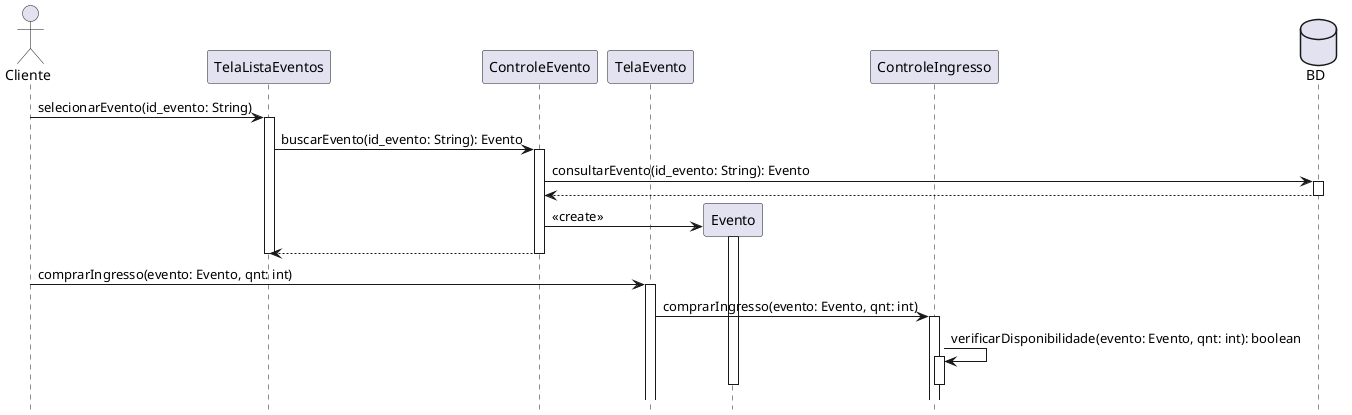 @startuml
hide footbox

actor Cliente as cliente
participant TelaListaEventos as tela_lista_eventos

participant ControleEvento as controle_evento

participant TelaEvento as tela_evento
participant Evento as evento

participant ControleIngresso as controle_ingresso

database BD as bd

cliente -> tela_lista_eventos: selecionarEvento(id_evento: String)
activate tela_lista_eventos

tela_lista_eventos -> controle_evento: buscarEvento(id_evento: String): Evento
activate controle_evento

controle_evento -> bd: consultarEvento(id_evento: String): Evento
activate bd

bd --> controle_evento
deactivate bd

controle_evento -> evento **: <<create>> 
activate evento

controle_evento --> tela_lista_eventos
deactivate controle_evento
deactivate tela_lista_eventos

cliente -> tela_evento: comprarIngresso(evento: Evento, qnt: int)
activate tela_evento

tela_evento -> controle_ingresso: comprarIngresso(evento: Evento, qnt: int)
activate controle_ingresso

controle_ingresso ->  controle_ingresso: verificarDisponibilidade(evento: Evento, qnt: int): boolean
activate controle_ingresso

deactivate evento
deactivate controle_ingresso